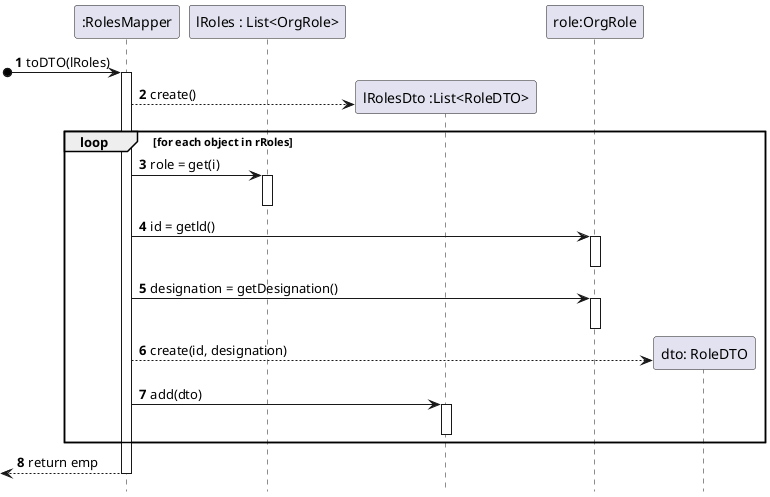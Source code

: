 @startuml
autonumber
hide footbox


participant ":RolesMapper" as RMAP
participant "lRoles : List<OrgRole>" as LROLES
participant "lRolesDto :List<RoleDTO>" as LROLESDTO
participant "role:OrgRole" as ORG
participant "dto: RoleDTO" as ROLEDTO

[o-> RMAP : toDTO(lRoles)
activate RMAP
RMAP --> LROLESDTO** : create()
loop for each object in rRoles
RMAP -> LROLES : role = get(i)
activate LROLES
deactivate LROLES
RMAP -> ORG : id = getld()
activate ORG
deactivate ORG
RMAP -> ORG : designation = getDesignation()
activate ORG
deactivate ORG
RMAP --> ROLEDTO** : create(id, designation)
RMAP -> LROLESDTO : add(dto)
activate LROLESDTO
deactivate LROLESDTO
end
<-- RMAP : return emp
deactivate RMAP




@enduml